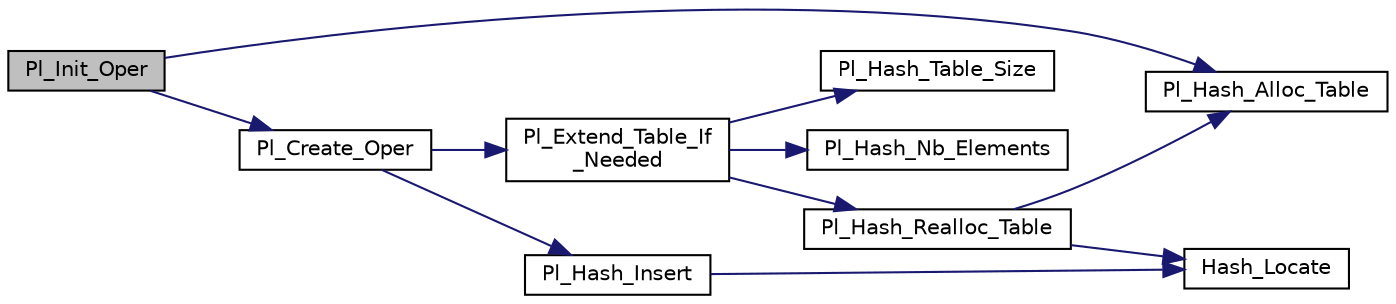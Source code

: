 digraph "Pl_Init_Oper"
{
  edge [fontname="Helvetica",fontsize="10",labelfontname="Helvetica",labelfontsize="10"];
  node [fontname="Helvetica",fontsize="10",shape=record];
  rankdir="LR";
  Node1 [label="Pl_Init_Oper",height=0.2,width=0.4,color="black", fillcolor="grey75", style="filled", fontcolor="black"];
  Node1 -> Node2 [color="midnightblue",fontsize="10",style="solid",fontname="Helvetica"];
  Node2 [label="Pl_Hash_Alloc_Table",height=0.2,width=0.4,color="black", fillcolor="white", style="filled",URL="$hash_8c.html#aa2aa8948c25312cf1e00f3481ee782ee"];
  Node1 -> Node3 [color="midnightblue",fontsize="10",style="solid",fontname="Helvetica"];
  Node3 [label="Pl_Create_Oper",height=0.2,width=0.4,color="black", fillcolor="white", style="filled",URL="$oper_8c.html#aaea6f69a5ed64f5abc47f0abdfe0ee10"];
  Node3 -> Node4 [color="midnightblue",fontsize="10",style="solid",fontname="Helvetica"];
  Node4 [label="Pl_Extend_Table_If\l_Needed",height=0.2,width=0.4,color="black", fillcolor="white", style="filled",URL="$misc_8c.html#a623a56eb127eb18ff99bc4737ebc100b"];
  Node4 -> Node5 [color="midnightblue",fontsize="10",style="solid",fontname="Helvetica"];
  Node5 [label="Pl_Hash_Table_Size",height=0.2,width=0.4,color="black", fillcolor="white", style="filled",URL="$hash_8c.html#a45b42ea1dd409db6c47fcffdfd91f7dd"];
  Node4 -> Node6 [color="midnightblue",fontsize="10",style="solid",fontname="Helvetica"];
  Node6 [label="Pl_Hash_Nb_Elements",height=0.2,width=0.4,color="black", fillcolor="white", style="filled",URL="$hash_8c.html#a8c963a8a2962687a4f80a908981d3b9a"];
  Node4 -> Node7 [color="midnightblue",fontsize="10",style="solid",fontname="Helvetica"];
  Node7 [label="Pl_Hash_Realloc_Table",height=0.2,width=0.4,color="black", fillcolor="white", style="filled",URL="$hash_8c.html#a086befd3e5d6b35e1b44bfec753f78c9"];
  Node7 -> Node2 [color="midnightblue",fontsize="10",style="solid",fontname="Helvetica"];
  Node7 -> Node8 [color="midnightblue",fontsize="10",style="solid",fontname="Helvetica"];
  Node8 [label="Hash_Locate",height=0.2,width=0.4,color="black", fillcolor="white", style="filled",URL="$hash_8c.html#a12948099c13cb849ed3575849492ac33"];
  Node3 -> Node9 [color="midnightblue",fontsize="10",style="solid",fontname="Helvetica"];
  Node9 [label="Pl_Hash_Insert",height=0.2,width=0.4,color="black", fillcolor="white", style="filled",URL="$hash_8c.html#a4bd4cb026be9bb68e99fb14a6af20962"];
  Node9 -> Node8 [color="midnightblue",fontsize="10",style="solid",fontname="Helvetica"];
}
